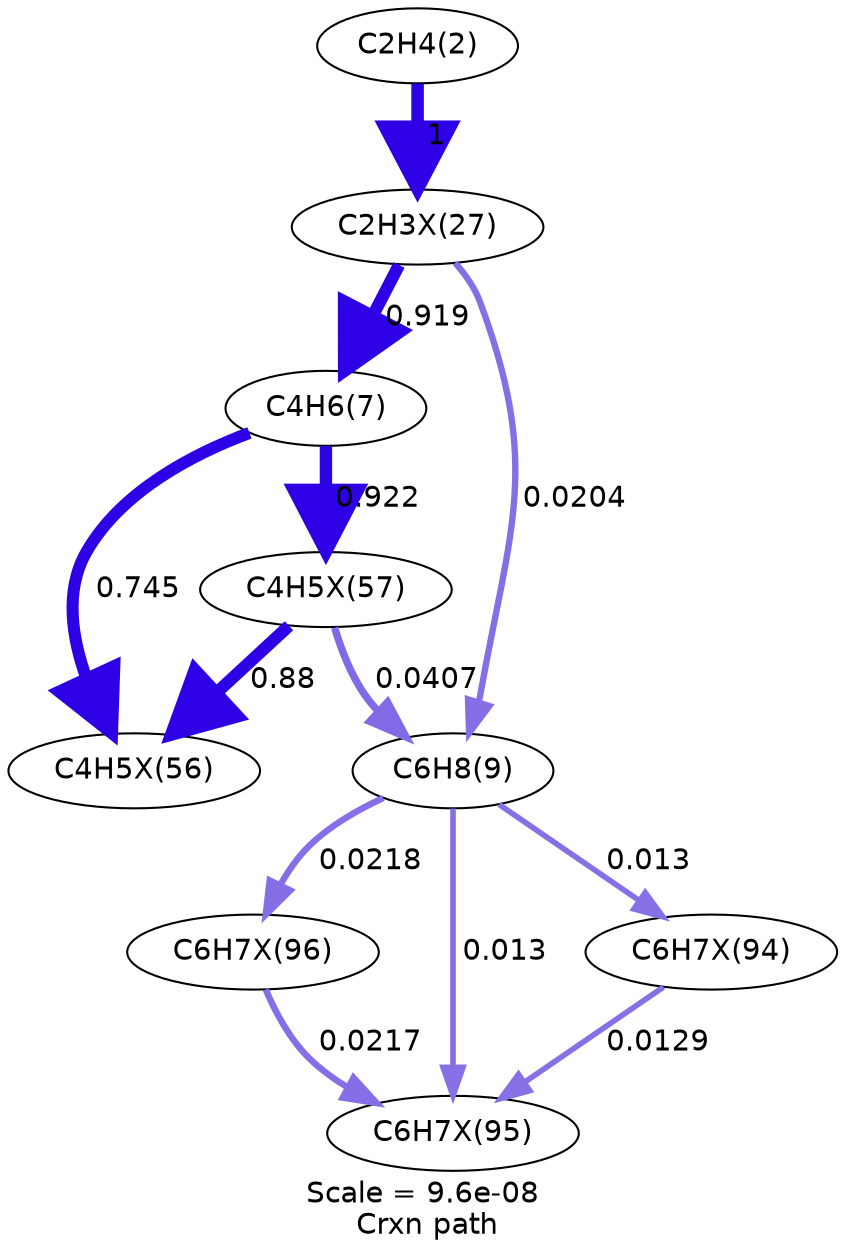 digraph reaction_paths {
center=1;
s5 -> s45[fontname="Helvetica", style="setlinewidth(6)", arrowsize=3, color="0.7, 1.5, 0.9"
, label=" 1"];
s45 -> s8[fontname="Helvetica", style="setlinewidth(5.94)", arrowsize=2.97, color="0.7, 1.42, 0.9"
, label=" 0.919"];
s45 -> s9[fontname="Helvetica", style="setlinewidth(3.06)", arrowsize=1.53, color="0.7, 0.52, 0.9"
, label=" 0.0204"];
s8 -> s57[fontname="Helvetica", style="setlinewidth(5.94)", arrowsize=2.97, color="0.7, 1.42, 0.9"
, label=" 0.922"];
s8 -> s56[fontname="Helvetica", style="setlinewidth(5.78)", arrowsize=2.89, color="0.7, 1.24, 0.9"
, label=" 0.745"];
s57 -> s56[fontname="Helvetica", style="setlinewidth(5.9)", arrowsize=2.95, color="0.7, 1.38, 0.9"
, label=" 0.88"];
s57 -> s9[fontname="Helvetica", style="setlinewidth(3.58)", arrowsize=1.79, color="0.7, 0.541, 0.9"
, label=" 0.0407"];
s9 -> s64[fontname="Helvetica", style="setlinewidth(3.11)", arrowsize=1.56, color="0.7, 0.522, 0.9"
, label=" 0.0218"];
s9 -> s63[fontname="Helvetica", style="setlinewidth(2.72)", arrowsize=1.36, color="0.7, 0.513, 0.9"
, label=" 0.013"];
s9 -> s62[fontname="Helvetica", style="setlinewidth(2.72)", arrowsize=1.36, color="0.7, 0.513, 0.9"
, label=" 0.013"];
s64 -> s63[fontname="Helvetica", style="setlinewidth(3.11)", arrowsize=1.55, color="0.7, 0.522, 0.9"
, label=" 0.0217"];
s62 -> s63[fontname="Helvetica", style="setlinewidth(2.72)", arrowsize=1.36, color="0.7, 0.513, 0.9"
, label=" 0.0129"];
s5 [ fontname="Helvetica", label="C2H4(2)"];
s8 [ fontname="Helvetica", label="C4H6(7)"];
s9 [ fontname="Helvetica", label="C6H8(9)"];
s45 [ fontname="Helvetica", label="C2H3X(27)"];
s56 [ fontname="Helvetica", label="C4H5X(56)"];
s57 [ fontname="Helvetica", label="C4H5X(57)"];
s62 [ fontname="Helvetica", label="C6H7X(94)"];
s63 [ fontname="Helvetica", label="C6H7X(95)"];
s64 [ fontname="Helvetica", label="C6H7X(96)"];
 label = "Scale = 9.6e-08\l Crxn path";
 fontname = "Helvetica";
}
